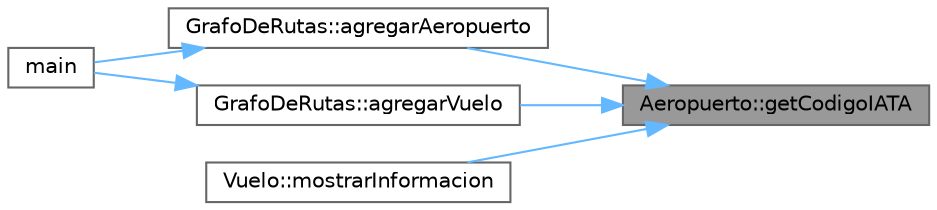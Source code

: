 digraph "Aeropuerto::getCodigoIATA"
{
 // LATEX_PDF_SIZE
  bgcolor="transparent";
  edge [fontname=Helvetica,fontsize=10,labelfontname=Helvetica,labelfontsize=10];
  node [fontname=Helvetica,fontsize=10,shape=box,height=0.2,width=0.4];
  rankdir="RL";
  Node1 [id="Node000001",label="Aeropuerto::getCodigoIATA",height=0.2,width=0.4,color="gray40", fillcolor="grey60", style="filled", fontcolor="black",tooltip=" "];
  Node1 -> Node2 [id="edge1_Node000001_Node000002",dir="back",color="steelblue1",style="solid",tooltip=" "];
  Node2 [id="Node000002",label="GrafoDeRutas::agregarAeropuerto",height=0.2,width=0.4,color="grey40", fillcolor="white", style="filled",URL="$class_grafo_de_rutas.html#a1ee373588a2a34d72603d849a0dcf37d",tooltip="Agrega un aeropuerto a la red."];
  Node2 -> Node3 [id="edge2_Node000002_Node000003",dir="back",color="steelblue1",style="solid",tooltip=" "];
  Node3 [id="Node000003",label="main",height=0.2,width=0.4,color="grey40", fillcolor="white", style="filled",URL="$main_8cpp.html#ae66f6b31b5ad750f1fe042a706a4e3d4",tooltip=" "];
  Node1 -> Node4 [id="edge3_Node000001_Node000004",dir="back",color="steelblue1",style="solid",tooltip=" "];
  Node4 [id="Node000004",label="GrafoDeRutas::agregarVuelo",height=0.2,width=0.4,color="grey40", fillcolor="white", style="filled",URL="$class_grafo_de_rutas.html#a7ccab9093d759aaf2a657fbfa8fa6ddb",tooltip="Agrega un vuelo entre dos aeropuertos."];
  Node4 -> Node3 [id="edge4_Node000004_Node000003",dir="back",color="steelblue1",style="solid",tooltip=" "];
  Node1 -> Node5 [id="edge5_Node000001_Node000005",dir="back",color="steelblue1",style="solid",tooltip=" "];
  Node5 [id="Node000005",label="Vuelo::mostrarInformacion",height=0.2,width=0.4,color="grey40", fillcolor="white", style="filled",URL="$class_vuelo.html#a0863b7be5e6ec1ee94365132ef20e13a",tooltip=" "];
}
